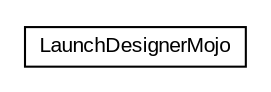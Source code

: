 #!/usr/local/bin/dot
#
# Class diagram 
# Generated by UMLGraph version R5_6-24-gf6e263 (http://www.umlgraph.org/)
#

digraph G {
	edge [fontname="arial",fontsize=10,labelfontname="arial",labelfontsize=10];
	node [fontname="arial",fontsize=10,shape=plaintext];
	nodesep=0.25;
	ranksep=0.5;
	// fr.fastconnect.factory.tibco.bw.maven.run.LaunchDesignerMojo
	c453 [label=<<table title="fr.fastconnect.factory.tibco.bw.maven.run.LaunchDesignerMojo" border="0" cellborder="1" cellspacing="0" cellpadding="2" port="p" href="./LaunchDesignerMojo.html">
		<tr><td><table border="0" cellspacing="0" cellpadding="1">
<tr><td align="center" balign="center"> LaunchDesignerMojo </td></tr>
		</table></td></tr>
		</table>>, URL="./LaunchDesignerMojo.html", fontname="arial", fontcolor="black", fontsize=10.0];
}

